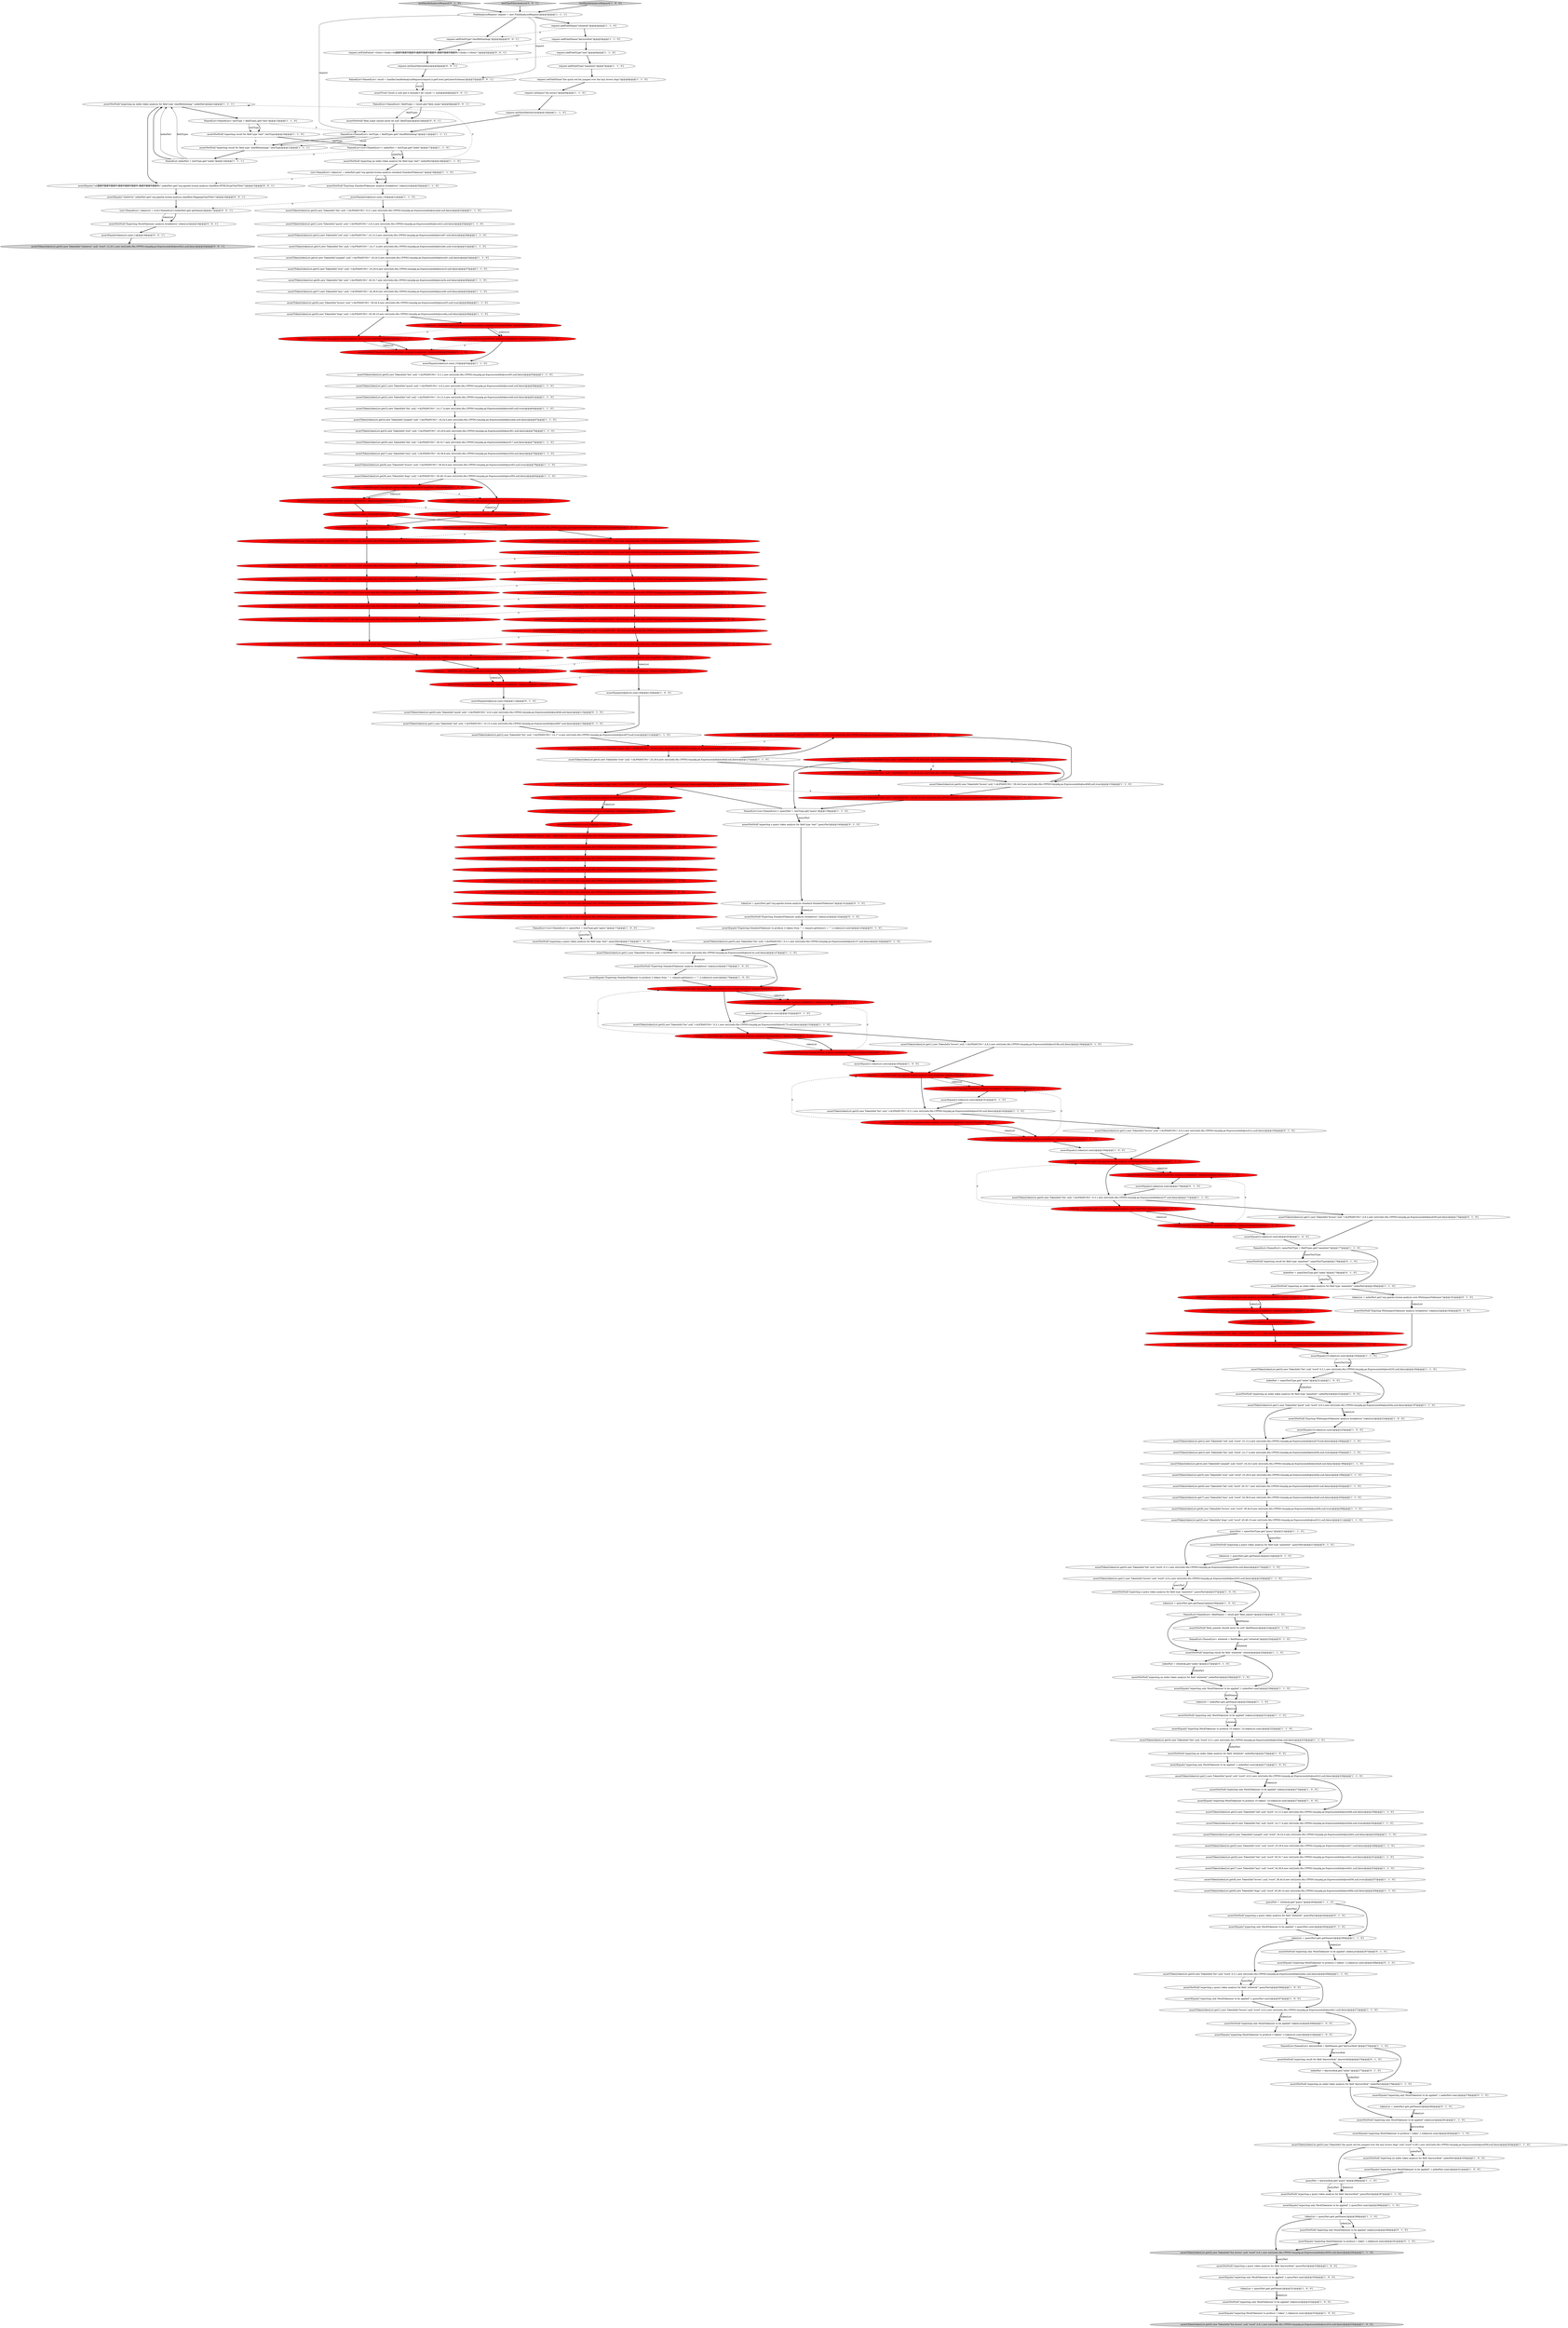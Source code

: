 digraph {
210 [style = filled, label = "tokenList = queryPart.get(\"org.apache.lucene.analysis.standard.StandardTokenizer\")@@@141@@@['0', '1', '0']", fillcolor = white, shape = ellipse image = "AAA0AAABBB2BBB"];
208 [style = filled, label = "assertToken(tokenList.get(5),new TokenInfo(\"lazy\",null,\"<ALPHANUM>\",34,38,8,new int((((edu.fdu.CPPDG.tinypdg.pe.ExpressionInfo@eccff6,null,false))@@@103@@@['0', '1', '0']", fillcolor = red, shape = ellipse image = "AAA1AAABBB2BBB"];
149 [style = filled, label = "tokenList = queryPart.get(\"org.apache.lucene.analysis.core.StopFilter\")@@@159@@@['1', '1', '0']", fillcolor = red, shape = ellipse image = "AAA1AAABBB1BBB"];
95 [style = filled, label = "assertToken(tokenList.get(8),new TokenInfo(\"brown\",null,\"<ALPHANUM>\",39,44,9,new int((((edu.fdu.CPPDG.tinypdg.pe.ExpressionInfo@eccf43,null,true))@@@79@@@['1', '1', '0']", fillcolor = white, shape = ellipse image = "AAA0AAABBB1BBB"];
187 [style = filled, label = "assertNotNull(\"Expecting StandardTokenizer analysis breakdown\",tokenList)@@@142@@@['0', '1', '0']", fillcolor = white, shape = ellipse image = "AAA0AAABBB2BBB"];
158 [style = filled, label = "assertToken(tokenList.get(0),new TokenInfo(\"fox\",null,\"word\",0,3,1,new int((((edu.fdu.CPPDG.tinypdg.pe.ExpressionInfo@ecd4ac,null,false))@@@269@@@['1', '1', '0']", fillcolor = white, shape = ellipse image = "AAA0AAABBB1BBB"];
48 [style = filled, label = "assertToken(tokenList.get(0),new TokenInfo(\"fox brown\",null,\"word\",0,9,1,new int((((edu.fdu.CPPDG.tinypdg.pe.ExpressionInfo@eccd1b,null,false))@@@334@@@['1', '0', '0']", fillcolor = lightgray, shape = ellipse image = "AAA0AAABBB1BBB"];
101 [style = filled, label = "assertEquals(tokenList.size(),10)@@@21@@@['1', '1', '0']", fillcolor = white, shape = ellipse image = "AAA0AAABBB1BBB"];
43 [style = filled, label = "assertEquals(\"expecting MockTokenizer to produce 10 tokens\",10,tokenList.size())@@@274@@@['1', '0', '0']", fillcolor = white, shape = ellipse image = "AAA0AAABBB1BBB"];
154 [style = filled, label = "FieldAnalysisRequest request = new FieldAnalysisRequest()@@@3@@@['1', '1', '1']", fillcolor = white, shape = ellipse image = "AAA0AAABBB1BBB"];
196 [style = filled, label = "assertEquals(\"Expecting StandardTokenizer to produce 2 tokens from '\" + request.getQuery() + \"'\",2,tokenList.size())@@@143@@@['0', '1', '0']", fillcolor = white, shape = ellipse image = "AAA0AAABBB2BBB"];
179 [style = filled, label = "indexPart = whitetok.get(\"index\")@@@227@@@['0', '1', '0']", fillcolor = white, shape = ellipse image = "AAA0AAABBB2BBB"];
212 [style = filled, label = "assertNotNull(\"expecting only MockTokenizer to be applied\",tokenList)@@@267@@@['0', '1', '0']", fillcolor = white, shape = ellipse image = "AAA0AAABBB2BBB"];
181 [style = filled, label = "assertEquals(2,tokenList.size())@@@152@@@['0', '1', '0']", fillcolor = white, shape = ellipse image = "AAA0AAABBB2BBB"];
26 [style = filled, label = "assertEquals(2,tokenList.size())@@@194@@@['1', '0', '0']", fillcolor = white, shape = ellipse image = "AAA0AAABBB1BBB"];
1 [style = filled, label = "assertEquals(\"Expecting StandardTokenizer to produce 2 tokens from '\" + request.getQuery() + \"'\",2,tokenList.size())@@@176@@@['1', '0', '0']", fillcolor = white, shape = ellipse image = "AAA0AAABBB1BBB"];
112 [style = filled, label = "assertNotNull(\"expecting only MockTokenizer to be applied\",tokenList)@@@309@@@['1', '0', '0']", fillcolor = white, shape = ellipse image = "AAA0AAABBB1BBB"];
64 [style = filled, label = "tokenList = queryPart.get(.getName())@@@258@@@['1', '0', '0']", fillcolor = white, shape = ellipse image = "AAA0AAABBB1BBB"];
109 [style = filled, label = "tokenList = queryPart.get(\"org.apache.lucene.analysis.core.StopFilter\")@@@201@@@['1', '0', '0']", fillcolor = red, shape = ellipse image = "AAA1AAABBB1BBB"];
10 [style = filled, label = "assertToken(tokenList.get(0),new TokenInfo(\"fox\",null,\"word\",0,3,1,new int((((edu.fdu.CPPDG.tinypdg.pe.ExpressionInfo@ecd33e,null,false))@@@217@@@['1', '1', '0']", fillcolor = white, shape = ellipse image = "AAA0AAABBB1BBB"];
229 [style = filled, label = "request.setFieldValue(\"<html><body>wh鐃緒申鐃緒申鐃緒申t鐃緒申鐃緒申鐃緒申v鐃緒申鐃緒申鐃緒申r</body></html>\")@@@5@@@['0', '0', '1']", fillcolor = white, shape = ellipse image = "AAA0AAABBB3BBB"];
217 [style = filled, label = "assertToken(tokenList.get(0),new TokenInfo(\"quick\",null,\"<ALPHANUM>\",4,9,2,new int((((edu.fdu.CPPDG.tinypdg.pe.ExpressionInfo@ecd04f,null,false))@@@115@@@['0', '1', '0']", fillcolor = white, shape = ellipse image = "AAA0AAABBB2BBB"];
151 [style = filled, label = "assertToken(tokenList.get(1),new TokenInfo(\"quick\",null,\"<ALPHANUM>\",4,9,2,new int((((edu.fdu.CPPDG.tinypdg.pe.ExpressionInfo@ecc615,null,false))@@@91@@@['1', '0', '0']", fillcolor = red, shape = ellipse image = "AAA1AAABBB1BBB"];
32 [style = filled, label = "assertEquals(\"expecting only MockTokenizer to be applied\",1,indexPart.size())@@@271@@@['1', '0', '0']", fillcolor = white, shape = ellipse image = "AAA0AAABBB1BBB"];
19 [style = filled, label = "assertToken(tokenList.get(6),new TokenInfo(\"the\",null,\"word\",30,33,7,new int((((edu.fdu.CPPDG.tinypdg.pe.ExpressionInfo@ecd2d3,null,false))@@@202@@@['1', '1', '0']", fillcolor = white, shape = ellipse image = "AAA0AAABBB1BBB"];
24 [style = filled, label = "assertToken(tokenList.get(4),new TokenInfo(\"over\",null,\"<ALPHANUM>\",25,29,6,new int((((edu.fdu.CPPDG.tinypdg.pe.ExpressionInfo@ecd0af,null,false))@@@127@@@['1', '1', '0']", fillcolor = white, shape = ellipse image = "AAA0AAABBB1BBB"];
40 [style = filled, label = "assertToken(tokenList.get(7),new TokenInfo(\"lazy\",null,\"<ALPHANUM>\",34,38,8,new int((((edu.fdu.CPPDG.tinypdg.pe.ExpressionInfo@eccf2d,null,false))@@@76@@@['1', '1', '0']", fillcolor = white, shape = ellipse image = "AAA0AAABBB1BBB"];
96 [style = filled, label = "assertNotNull(\"expecting only MockTokenizer to be applied\",tokenList)@@@332@@@['1', '0', '0']", fillcolor = white, shape = ellipse image = "AAA0AAABBB1BBB"];
190 [style = filled, label = "assertNotNull(\"expecting a query token analysis for field 'whitetok'\",queryPart)@@@264@@@['0', '1', '0']", fillcolor = white, shape = ellipse image = "AAA0AAABBB2BBB"];
192 [style = filled, label = "assertNotNull(\"Expcting WhitespaceTokenizer analysis breakdown\",tokenList)@@@182@@@['0', '1', '0']", fillcolor = white, shape = ellipse image = "AAA0AAABBB2BBB"];
213 [style = filled, label = "assertNotNull(\"expecting result for field 'keywordtok'\",keywordtok)@@@276@@@['0', '1', '0']", fillcolor = white, shape = ellipse image = "AAA0AAABBB2BBB"];
167 [style = filled, label = "assertToken(tokenList.get(4),new TokenInfo(\"jumped\",null,\"<ALPHANUM>\",18,24,5,new int((((edu.fdu.CPPDG.tinypdg.pe.ExpressionInfo@ecce01,null,false))@@@34@@@['1', '1', '0']", fillcolor = white, shape = ellipse image = "AAA0AAABBB1BBB"];
129 [style = filled, label = "tokenList = indexPart.get(\"org.apache.lucene.analysis.en.PorterStemFilter\")@@@145@@@['1', '0', '0']", fillcolor = red, shape = ellipse image = "AAA1AAABBB1BBB"];
14 [style = filled, label = "assertToken(tokenList.get(1),new TokenInfo(\"brown\",null,\"word\",4,9,2,new int((((edu.fdu.CPPDG.tinypdg.pe.ExpressionInfo@ecd353,null,false))@@@220@@@['1', '1', '0']", fillcolor = white, shape = ellipse image = "AAA0AAABBB1BBB"];
172 [style = filled, label = "assertToken(tokenList.get(1),new TokenInfo(\"brown\",null,\"<ALPHANUM>\",4,9,2,new int((((edu.fdu.CPPDG.tinypdg.pe.ExpressionInfo@ecd18b,null,false))@@@156@@@['0', '1', '0']", fillcolor = white, shape = ellipse image = "AAA0AAABBB2BBB"];
35 [style = filled, label = "queryPart = keywordtok.get(\"query\")@@@286@@@['1', '1', '0']", fillcolor = white, shape = ellipse image = "AAA0AAABBB1BBB"];
59 [style = filled, label = "assertEquals(tokenList.size(),8)@@@120@@@['1', '0', '0']", fillcolor = white, shape = ellipse image = "AAA0AAABBB1BBB"];
83 [style = filled, label = "tokenList = indexPart.get(.getName())@@@230@@@['1', '1', '0']", fillcolor = white, shape = ellipse image = "AAA0AAABBB1BBB"];
27 [style = filled, label = "assertToken(tokenList.get(4),new TokenInfo(\"jumped\",null,\"word\",18,24,5,new int((((edu.fdu.CPPDG.tinypdg.pe.ExpressionInfo@ecd402,null,false))@@@245@@@['1', '1', '0']", fillcolor = white, shape = ellipse image = "AAA0AAABBB1BBB"];
117 [style = filled, label = "assertNotNull(\"expecting result for field 'whitetok'\",whitetok)@@@226@@@['1', '1', '0']", fillcolor = white, shape = ellipse image = "AAA0AAABBB1BBB"];
80 [style = filled, label = "assertToken(tokenList.get(8),new TokenInfo(\"brown\",null,\"<ALPHANUM>\",39,44,9,new int((((edu.fdu.CPPDG.tinypdg.pe.ExpressionInfo@ecce55,null,true))@@@46@@@['1', '1', '0']", fillcolor = white, shape = ellipse image = "AAA0AAABBB1BBB"];
231 [style = filled, label = "assertTrue(\"result is null and it shouldn't be\",result != null)@@@8@@@['0', '0', '1']", fillcolor = white, shape = ellipse image = "AAA0AAABBB3BBB"];
73 [style = filled, label = "assertToken(tokenList.get(7),new TokenInfo(\"lazy\",null,\"word\",34,38,8,new int((((edu.fdu.CPPDG.tinypdg.pe.ExpressionInfo@ecd441,null,false))@@@254@@@['1', '1', '0']", fillcolor = white, shape = ellipse image = "AAA0AAABBB1BBB"];
188 [style = filled, label = "assertNotNull(\"Expcting LowerCaseFilter analysis breakdown\",tokenList)@@@53@@@['0', '1', '0']", fillcolor = red, shape = ellipse image = "AAA1AAABBB2BBB"];
118 [style = filled, label = "assertEquals(\"expecting only MockTokenizer to be applied\",1,indexPart.size())@@@321@@@['1', '0', '0']", fillcolor = white, shape = ellipse image = "AAA0AAABBB1BBB"];
113 [style = filled, label = "assertToken(tokenList.get(6),new TokenInfo(\"the\",null,\"<ALPHANUM>\",30,33,7,new int((((edu.fdu.CPPDG.tinypdg.pe.ExpressionInfo@ecc688,null,false))@@@106@@@['1', '0', '0']", fillcolor = red, shape = ellipse image = "AAA1AAABBB1BBB"];
143 [style = filled, label = "assertNotNull(\"expecting an index token analysis for field 'whitetok'\",indexPart)@@@270@@@['1', '0', '0']", fillcolor = white, shape = ellipse image = "AAA0AAABBB1BBB"];
165 [style = filled, label = "assertNotNull(\"Expcting PorterStemFilter analysis breakdown\",tokenList)@@@211@@@['1', '0', '0']", fillcolor = red, shape = ellipse image = "AAA1AAABBB1BBB"];
111 [style = filled, label = "assertNotNull(\"Expcting StopFilter analysis breakdown\",tokenList)@@@202@@@['1', '0', '0']", fillcolor = red, shape = ellipse image = "AAA1AAABBB1BBB"];
122 [style = filled, label = "assertToken(tokenList.get(2),new TokenInfo(\"red\",null,\"<ALPHANUM>\",10,13,3,new int((((edu.fdu.CPPDG.tinypdg.pe.ExpressionInfo@eccebf,null,false))@@@61@@@['1', '1', '0']", fillcolor = white, shape = ellipse image = "AAA0AAABBB1BBB"];
144 [style = filled, label = "tokenList = queryPart.get(.getName())@@@331@@@['1', '0', '0']", fillcolor = white, shape = ellipse image = "AAA0AAABBB1BBB"];
135 [style = filled, label = "assertEquals(\"expecting MockTokenizer to produce 1 token\",1,tokenList.size())@@@282@@@['1', '1', '0']", fillcolor = white, shape = ellipse image = "AAA0AAABBB1BBB"];
142 [style = filled, label = "assertNotNull(\"expecting an index token analysis for field type 'charfilthtmlmap'\",indexPart)@@@14@@@['1', '1', '1']", fillcolor = white, shape = ellipse image = "AAA0AAABBB1BBB"];
115 [style = filled, label = "request.addFieldName(\"keywordtok\")@@@5@@@['1', '1', '0']", fillcolor = white, shape = ellipse image = "AAA0AAABBB1BBB"];
44 [style = filled, label = "assertToken(tokenList.get(4),new TokenInfo(\"jumped\",null,\"<ALPHANUM>\",18,24,5,new int((((edu.fdu.CPPDG.tinypdg.pe.ExpressionInfo@ecc65a,null,false))@@@100@@@['1', '0', '0']", fillcolor = red, shape = ellipse image = "AAA1AAABBB1BBB"];
173 [style = filled, label = "assertToken(tokenList.get(3),new TokenInfo(\"jumped\",null,\"<ALPHANUM>\",18,24,5,new int((((edu.fdu.CPPDG.tinypdg.pe.ExpressionInfo@eccfc8,null,false))@@@97@@@['0', '1', '0']", fillcolor = red, shape = ellipse image = "AAA1AAABBB2BBB"];
66 [style = filled, label = "assertToken(tokenList.get(2),new TokenInfo(\"red\",null,\"<ALPHANUM>\",10,13,3,new int((((edu.fdu.CPPDG.tinypdg.pe.ExpressionInfo@eccdd7,null,false))@@@28@@@['1', '1', '0']", fillcolor = white, shape = ellipse image = "AAA0AAABBB1BBB"];
237 [style = filled, label = "NamedList<NamedList> fieldTypes = result.get(\"field_types\")@@@9@@@['0', '0', '1']", fillcolor = white, shape = ellipse image = "AAA0AAABBB3BBB"];
30 [style = filled, label = "request.setFieldValue(\"the quick red fox jumped over the lazy brown dogs\")@@@8@@@['1', '1', '0']", fillcolor = white, shape = ellipse image = "AAA0AAABBB1BBB"];
0 [style = filled, label = "assertToken(tokenList.get(3),new TokenInfo(\"jump\",null,\"<ALPHANUM>\",18,24,5,new int((((edu.fdu.CPPDG.tinypdg.pe.ExpressionInfo@ecc817,null,false))@@@157@@@['1', '0', '0']", fillcolor = red, shape = ellipse image = "AAA1AAABBB1BBB"];
186 [style = filled, label = "assertToken(tokenList.get(1),new TokenInfo(\"brown\",null,\"<ALPHANUM>\",4,9,2,new int((((edu.fdu.CPPDG.tinypdg.pe.ExpressionInfo@ecd20f,null,false))@@@174@@@['0', '1', '0']", fillcolor = white, shape = ellipse image = "AAA0AAABBB2BBB"];
202 [style = filled, label = "assertNotNull(\"Expcting PorterStemFilter analysis breakdown\",tokenList)@@@169@@@['0', '1', '0']", fillcolor = red, shape = ellipse image = "AAA1AAABBB2BBB"];
45 [style = filled, label = "assertToken(tokenList.get(4),new TokenInfo(\"over\",null,\"<ALPHANUM>\",25,29,6,new int((((edu.fdu.CPPDG.tinypdg.pe.ExpressionInfo@ecc830,null,false))@@@160@@@['1', '0', '0']", fillcolor = red, shape = ellipse image = "AAA1AAABBB1BBB"];
218 [style = filled, label = "tokenList = indexPart.get(.getName())@@@280@@@['0', '1', '0']", fillcolor = white, shape = ellipse image = "AAA0AAABBB2BBB"];
150 [style = filled, label = "assertToken(tokenList.get(2),new TokenInfo(\"fox\",null,\"<ALPHANUM>\",14,17,4,new int((((edu.fdu.CPPDG.tinypdg.pe.ExpressionInfo@ecc7fe,null,true))@@@154@@@['1', '0', '0']", fillcolor = red, shape = ellipse image = "AAA1AAABBB1BBB"];
3 [style = filled, label = "assertToken(tokenList.get(0),new TokenInfo(\"fox\",null,\"<ALPHANUM>\",0,3,1,new int((((edu.fdu.CPPDG.tinypdg.pe.ExpressionInfo@ecc9c0,null,false))@@@213@@@['1', '0', '0']", fillcolor = red, shape = ellipse image = "AAA1AAABBB1BBB"];
78 [style = filled, label = "assertToken(tokenList.get(2),new TokenInfo(\"fox\",null,\"<ALPHANUM>\",14,17,4,new int((((edu.fdu.CPPDG.tinypdg.pe.ExpressionInfo@ecd07f,null,true))@@@121@@@['1', '1', '0']", fillcolor = white, shape = ellipse image = "AAA0AAABBB1BBB"];
81 [style = filled, label = "assertEquals(\"expecting MockTokenizer to produce 10 tokens\",10,tokenList.size())@@@232@@@['1', '1', '0']", fillcolor = white, shape = ellipse image = "AAA0AAABBB1BBB"];
175 [style = filled, label = "tokenList = indexPart.get(\"org.apache.lucene.analysis.core.LowerCaseFilter\")@@@52@@@['0', '1', '0']", fillcolor = red, shape = ellipse image = "AAA1AAABBB2BBB"];
105 [style = filled, label = "assertToken(tokenList.get(6),new TokenInfo(\"the\",null,\"<ALPHANUM>\",30,33,7,new int((((edu.fdu.CPPDG.tinypdg.pe.ExpressionInfo@eccf17,null,false))@@@73@@@['1', '1', '0']", fillcolor = white, shape = ellipse image = "AAA0AAABBB1BBB"];
162 [style = filled, label = "request.setShowMatch(true)@@@10@@@['1', '1', '0']", fillcolor = white, shape = ellipse image = "AAA0AAABBB1BBB"];
62 [style = filled, label = "assertNotNull(\"Expcting LowerCaseFilter analysis breakdown\",tokenList)@@@193@@@['1', '0', '0']", fillcolor = red, shape = ellipse image = "AAA1AAABBB1BBB"];
163 [style = filled, label = "assertToken(tokenList.get(0),new TokenInfo(\"the\",null,\"<ALPHANUM>\",0,3,1,new int((((edu.fdu.CPPDG.tinypdg.pe.ExpressionInfo@eccdad,null,false))@@@22@@@['1', '1', '0']", fillcolor = white, shape = ellipse image = "AAA0AAABBB1BBB"];
58 [style = filled, label = "assertToken(tokenList.get(5),new TokenInfo(\"over\",null,\"word\",25,29,6,new int((((edu.fdu.CPPDG.tinypdg.pe.ExpressionInfo@ecd417,null,false))@@@248@@@['1', '1', '0']", fillcolor = white, shape = ellipse image = "AAA0AAABBB1BBB"];
123 [style = filled, label = "tokenList = queryPart.get(\"org.apache.lucene.analysis.en.PorterStemFilter\")@@@210@@@['1', '0', '0']", fillcolor = red, shape = ellipse image = "AAA1AAABBB1BBB"];
20 [style = filled, label = "assertToken(tokenList.get(8),new TokenInfo(\"brown\",null,\"word\",39,44,9,new int((((edu.fdu.CPPDG.tinypdg.pe.ExpressionInfo@ecd2fd,null,true))@@@208@@@['1', '1', '0']", fillcolor = white, shape = ellipse image = "AAA0AAABBB1BBB"];
136 [style = filled, label = "assertToken(tokenList.get(9),new TokenInfo(\"dogs\",null,\"<ALPHANUM>\",45,49,10,new int((((edu.fdu.CPPDG.tinypdg.pe.ExpressionInfo@eccf59,null,false))@@@82@@@['1', '1', '0']", fillcolor = white, shape = ellipse image = "AAA0AAABBB1BBB"];
120 [style = filled, label = "tokenList = indexPart.get(\"org.apache.lucene.analysis.core.LowerCaseFilter\")@@@85@@@['1', '0', '0']", fillcolor = red, shape = ellipse image = "AAA1AAABBB1BBB"];
50 [style = filled, label = "assertToken(tokenList.get(3),new TokenInfo(\"jumped\",null,\"<ALPHANUM>\",18,24,5,new int((((edu.fdu.CPPDG.tinypdg.pe.ExpressionInfo@ecc740,null,false))@@@130@@@['1', '0', '0']", fillcolor = red, shape = ellipse image = "AAA1AAABBB1BBB"];
127 [style = filled, label = "assertEquals(2,tokenList.size())@@@203@@@['1', '0', '0']", fillcolor = white, shape = ellipse image = "AAA0AAABBB1BBB"];
205 [style = filled, label = "assertToken(tokenList.get(7),new TokenInfo(\"dog\",null,\"<ALPHANUM>\",45,49,10,new int((((edu.fdu.CPPDG.tinypdg.pe.ExpressionInfo@ecd0f7,null,false))@@@136@@@['0', '1', '0']", fillcolor = red, shape = ellipse image = "AAA1AAABBB2BBB"];
60 [style = filled, label = "NamedList<List<NamedList>> queryPart = textType.get(\"query\")@@@139@@@['1', '1', '0']", fillcolor = white, shape = ellipse image = "AAA0AAABBB1BBB"];
67 [style = filled, label = "assertToken(tokenList.get(3),new TokenInfo(\"jump\",null,\"<ALPHANUM>\",18,24,5,new int((((edu.fdu.CPPDG.tinypdg.pe.ExpressionInfo@ecd097,null,false))@@@124@@@['1', '1', '0']", fillcolor = red, shape = ellipse image = "AAA1AAABBB1BBB"];
18 [style = filled, label = "assertNotNull(\"Expcting StopFilter analysis breakdown\",tokenList)@@@119@@@['1', '0', '0']", fillcolor = red, shape = ellipse image = "AAA1AAABBB1BBB"];
235 [style = filled, label = "NamedList<NamedList> result = handler.handleAnalysisRequest(request,h.getCore().getLatestSchema())@@@7@@@['0', '0', '1']", fillcolor = white, shape = ellipse image = "AAA0AAABBB3BBB"];
155 [style = filled, label = "List<NamedList> tokenList = indexPart.get(\"org.apache.lucene.analysis.standard.StandardTokenizer\")@@@19@@@['1', '1', '0']", fillcolor = white, shape = ellipse image = "AAA0AAABBB1BBB"];
5 [style = filled, label = "assertNotNull(\"Expecting StandardTokenizer analysis breakdown\",tokenList)@@@175@@@['1', '0', '0']", fillcolor = white, shape = ellipse image = "AAA0AAABBB1BBB"];
133 [style = filled, label = "assertToken(tokenList.get(5),new TokenInfo(\"over\",null,\"<ALPHANUM>\",25,29,6,new int((((edu.fdu.CPPDG.tinypdg.pe.ExpressionInfo@eccf01,null,false))@@@70@@@['1', '1', '0']", fillcolor = white, shape = ellipse image = "AAA0AAABBB1BBB"];
152 [style = filled, label = "assertToken(tokenList.get(0),new TokenInfo(\"the quick red fox jumped over the lazy brown dogs\",null,\"word\",0,49,1,new int((((edu.fdu.CPPDG.tinypdg.pe.ExpressionInfo@ecd50f,null,false))@@@283@@@['1', '1', '0']", fillcolor = white, shape = ellipse image = "AAA0AAABBB1BBB"];
56 [style = filled, label = "assertToken(tokenList.get(2),new TokenInfo(\"red\",null,\"<ALPHANUM>\",10,13,3,new int((((edu.fdu.CPPDG.tinypdg.pe.ExpressionInfo@ecc62c,null,false))@@@94@@@['1', '0', '0']", fillcolor = red, shape = ellipse image = "AAA1AAABBB1BBB"];
170 [style = filled, label = "queryPart = nameTextType.get(\"query\")@@@214@@@['1', '1', '0']", fillcolor = white, shape = ellipse image = "AAA0AAABBB1BBB"];
57 [style = filled, label = "assertToken(tokenList.get(1),new TokenInfo(\"brown\",null,\"<ALPHANUM>\",4,9,2,new int((((edu.fdu.CPPDG.tinypdg.pe.ExpressionInfo@ecc9d9,null,false))@@@216@@@['1', '0', '0']", fillcolor = red, shape = ellipse image = "AAA1AAABBB1BBB"];
176 [style = filled, label = "indexPart = nameTextType.get(\"index\")@@@179@@@['0', '1', '0']", fillcolor = white, shape = ellipse image = "AAA0AAABBB2BBB"];
178 [style = filled, label = "assertNotNull(\"Expcting StopFilter analysis breakdown\",tokenList)@@@160@@@['0', '1', '0']", fillcolor = red, shape = ellipse image = "AAA1AAABBB2BBB"];
33 [style = filled, label = "assertToken(tokenList.get(9),new TokenInfo(\"dogs\",null,\"<ALPHANUM>\",45,49,10,new int((((edu.fdu.CPPDG.tinypdg.pe.ExpressionInfo@ecce6a,null,false))@@@49@@@['1', '1', '0']", fillcolor = white, shape = ellipse image = "AAA0AAABBB1BBB"];
11 [style = filled, label = "assertToken(tokenList.get(0),new TokenInfo(\"fox\",null,\"<ALPHANUM>\",0,3,1,new int((((edu.fdu.CPPDG.tinypdg.pe.ExpressionInfo@ecd1b5,null,false))@@@162@@@['1', '1', '0']", fillcolor = white, shape = ellipse image = "AAA0AAABBB1BBB"];
128 [style = filled, label = "queryPart = whitetok.get(\"query\")@@@263@@@['1', '1', '0']", fillcolor = white, shape = ellipse image = "AAA0AAABBB1BBB"];
126 [style = filled, label = "assertEquals(tokenList.size(),8)@@@147@@@['1', '0', '0']", fillcolor = red, shape = ellipse image = "AAA1AAABBB1BBB"];
157 [style = filled, label = "assertToken(tokenList.get(3),new TokenInfo(\"fox\",null,\"word\",14,17,4,new int((((edu.fdu.CPPDG.tinypdg.pe.ExpressionInfo@ecd3ed,null,true))@@@242@@@['1', '1', '0']", fillcolor = white, shape = ellipse image = "AAA0AAABBB1BBB"];
182 [style = filled, label = "assertToken(tokenList.get(5),new TokenInfo(\"lazi\",null,\"<ALPHANUM>\",34,38,8,new int((((edu.fdu.CPPDG.tinypdg.pe.ExpressionInfo@ecd0c7,null,false))@@@130@@@['0', '1', '0']", fillcolor = red, shape = ellipse image = "AAA1AAABBB2BBB"];
102 [style = filled, label = "assertNotNull(\"Expcting StandardFilter analysis breakdown\",tokenList)@@@53@@@['1', '0', '0']", fillcolor = red, shape = ellipse image = "AAA1AAABBB1BBB"];
197 [style = filled, label = "assertEquals(\"expecting MockTokenizer to produce 2 tokens\",2,tokenList.size())@@@268@@@['0', '1', '0']", fillcolor = white, shape = ellipse image = "AAA0AAABBB2BBB"];
201 [style = filled, label = "assertNotNull(\"expecting result for field type 'nametext'\",nameTextType)@@@178@@@['0', '1', '0']", fillcolor = white, shape = ellipse image = "AAA0AAABBB2BBB"];
130 [style = filled, label = "tokenList = indexPart.get(\"org.apache.lucene.analysis.core.StopFilter\")@@@118@@@['1', '0', '0']", fillcolor = red, shape = ellipse image = "AAA1AAABBB1BBB"];
110 [style = filled, label = "assertToken(tokenList.get(6),new TokenInfo(\"the\",null,\"<ALPHANUM>\",30,33,7,new int((((edu.fdu.CPPDG.tinypdg.pe.ExpressionInfo@ecce2b,null,false))@@@40@@@['1', '1', '0']", fillcolor = white, shape = ellipse image = "AAA0AAABBB1BBB"];
139 [style = filled, label = "assertToken(tokenList.get(0),new TokenInfo(\"quick\",null,\"<ALPHANUM>\",4,9,2,new int((((edu.fdu.CPPDG.tinypdg.pe.ExpressionInfo@ecc7cc,null,false))@@@148@@@['1', '0', '0']", fillcolor = red, shape = ellipse image = "AAA1AAABBB1BBB"];
239 [style = filled, label = "assertNotNull(\"Expecting MockTokenizer analysis breakdown\",tokenList)@@@18@@@['0', '0', '1']", fillcolor = white, shape = ellipse image = "AAA0AAABBB3BBB"];
29 [style = filled, label = "assertToken(tokenList.get(4),new TokenInfo(\"jumped\",null,\"<ALPHANUM>\",18,24,5,new int((((edu.fdu.CPPDG.tinypdg.pe.ExpressionInfo@ecceeb,null,false))@@@67@@@['1', '1', '0']", fillcolor = white, shape = ellipse image = "AAA0AAABBB1BBB"];
85 [style = filled, label = "assertToken(tokenList.get(8),new TokenInfo(\"brown\",null,\"<ALPHANUM>\",39,44,9,new int((((edu.fdu.CPPDG.tinypdg.pe.ExpressionInfo@ecc6b6,null,true))@@@112@@@['1', '0', '0']", fillcolor = red, shape = ellipse image = "AAA1AAABBB1BBB"];
106 [style = filled, label = "assertToken(tokenList.get(1),new TokenInfo(\"quick\",null,\"<ALPHANUM>\",4,9,2,new int((((edu.fdu.CPPDG.tinypdg.pe.ExpressionInfo@eccdc2,null,false))@@@25@@@['1', '1', '0']", fillcolor = white, shape = ellipse image = "AAA0AAABBB1BBB"];
177 [style = filled, label = "assertEquals(\"expecting MockTokenizer to produce 1 token\",1,tokenList.size())@@@291@@@['0', '1', '0']", fillcolor = white, shape = ellipse image = "AAA0AAABBB2BBB"];
2 [style = filled, label = "assertNotNull(\"expecting only MockTokenizer to be applied\",tokenList)@@@273@@@['1', '0', '0']", fillcolor = white, shape = ellipse image = "AAA0AAABBB1BBB"];
82 [style = filled, label = "assertToken(tokenList.get(0),new TokenInfo(\"fox brown\",null,\"word\",0,9,1,new int((((edu.fdu.CPPDG.tinypdg.pe.ExpressionInfo@ecd550,null,false))@@@292@@@['1', '1', '0']", fillcolor = lightgray, shape = ellipse image = "AAA0AAABBB1BBB"];
94 [style = filled, label = "assertEquals(\"expecting only MockTokenizer to be applied\",1,queryPart.size())@@@307@@@['1', '0', '0']", fillcolor = white, shape = ellipse image = "AAA0AAABBB1BBB"];
132 [style = filled, label = "assertToken(tokenList.get(5),new TokenInfo(\"lazy\",null,\"<ALPHANUM>\",34,38,8,new int((((edu.fdu.CPPDG.tinypdg.pe.ExpressionInfo@ecc770,null,false))@@@136@@@['1', '0', '0']", fillcolor = red, shape = ellipse image = "AAA1AAABBB1BBB"];
185 [style = filled, label = "assertNotNull(\"expecting only MockTokenizer to be applied\",tokenList)@@@290@@@['0', '1', '0']", fillcolor = white, shape = ellipse image = "AAA0AAABBB2BBB"];
79 [style = filled, label = "NamedList<NamedList> textType = fieldTypes.get(\"text\")@@@15@@@['1', '1', '0']", fillcolor = white, shape = ellipse image = "AAA0AAABBB1BBB"];
174 [style = filled, label = "assertNotNull(\"Expcting LowerCaseFilter analysis breakdown\",tokenList)@@@151@@@['0', '1', '0']", fillcolor = red, shape = ellipse image = "AAA1AAABBB2BBB"];
233 [style = filled, label = "assertToken(tokenList.get(0),new TokenInfo(\"whatever\",null,\"word\",12,20,1,new int((((edu.fdu.CPPDG.tinypdg.pe.ExpressionInfo@ecd5e2,null,false))@@@20@@@['0', '0', '1']", fillcolor = lightgray, shape = ellipse image = "AAA0AAABBB3BBB"];
88 [style = filled, label = "assertToken(tokenList.get(5),new TokenInfo(\"lazi\",null,\"<ALPHANUM>\",34,38,8,new int((((edu.fdu.CPPDG.tinypdg.pe.ExpressionInfo@ecc849,null,false))@@@163@@@['1', '0', '0']", fillcolor = red, shape = ellipse image = "AAA1AAABBB1BBB"];
42 [style = filled, label = "assertToken(tokenList.get(5),new TokenInfo(\"over\",null,\"<ALPHANUM>\",25,29,6,new int((((edu.fdu.CPPDG.tinypdg.pe.ExpressionInfo@ecc671,null,false))@@@103@@@['1', '0', '0']", fillcolor = red, shape = ellipse image = "AAA1AAABBB1BBB"];
97 [style = filled, label = "assertToken(tokenList.get(3),new TokenInfo(\"fox\",null,\"<ALPHANUM>\",14,17,4,new int((((edu.fdu.CPPDG.tinypdg.pe.ExpressionInfo@eccdec,null,true))@@@31@@@['1', '1', '0']", fillcolor = white, shape = ellipse image = "AAA0AAABBB1BBB"];
34 [style = filled, label = "assertToken(tokenList.get(0),new TokenInfo(\"the\",null,\"<ALPHANUM>\",0,3,1,new int((((edu.fdu.CPPDG.tinypdg.pe.ExpressionInfo@ecce93,null,false))@@@55@@@['1', '1', '0']", fillcolor = white, shape = ellipse image = "AAA0AAABBB1BBB"];
76 [style = filled, label = "assertEquals(10,tokenList.size())@@@183@@@['1', '1', '0']", fillcolor = white, shape = ellipse image = "AAA0AAABBB1BBB"];
222 [style = filled, label = "assertEquals(tokenList.size(),8)@@@114@@@['0', '1', '0']", fillcolor = white, shape = ellipse image = "AAA0AAABBB2BBB"];
198 [style = filled, label = "assertToken(tokenList.get(1),new TokenInfo(\"brown\",null,\"<ALPHANUM>\",4,9,2,new int((((edu.fdu.CPPDG.tinypdg.pe.ExpressionInfo@ecd1cc,null,false))@@@165@@@['0', '1', '0']", fillcolor = white, shape = ellipse image = "AAA0AAABBB2BBB"];
159 [style = filled, label = "assertToken(tokenList.get(2),new TokenInfo(\"red\",null,\"word\",10,13,3,new int((((edu.fdu.CPPDG.tinypdg.pe.ExpressionInfo@ecd3d8,null,false))@@@239@@@['1', '1', '0']", fillcolor = white, shape = ellipse image = "AAA0AAABBB1BBB"];
180 [style = filled, label = "assertEquals(\"expecting only MockTokenizer to be applied\",1,queryPart.size())@@@265@@@['0', '1', '0']", fillcolor = white, shape = ellipse image = "AAA0AAABBB2BBB"];
216 [style = filled, label = "assertNotNull(\"Expcting StopFilter analysis breakdown\",tokenList)@@@86@@@['0', '1', '0']", fillcolor = red, shape = ellipse image = "AAA1AAABBB2BBB"];
219 [style = filled, label = "assertNotNull(\"expecting a query token analysis for field type 'text'\",queryPart)@@@140@@@['0', '1', '0']", fillcolor = white, shape = ellipse image = "AAA0AAABBB2BBB"];
103 [style = filled, label = "assertNotNull(\"expecting an index token analysis for field type 'nametext'\",indexPart)@@@222@@@['1', '0', '0']", fillcolor = white, shape = ellipse image = "AAA0AAABBB1BBB"];
70 [style = filled, label = "assertToken(tokenList.get(0),new TokenInfo(\"the\",null,\"<ALPHANUM>\",0,3,1,new int((((edu.fdu.CPPDG.tinypdg.pe.ExpressionInfo@ecc5fe,null,false))@@@88@@@['1', '0', '0']", fillcolor = red, shape = ellipse image = "AAA1AAABBB1BBB"];
4 [style = filled, label = "assertNotNull(\"expecting a query token analysis for field type 'nametext'\",queryPart)@@@257@@@['1', '0', '0']", fillcolor = white, shape = ellipse image = "AAA0AAABBB1BBB"];
8 [style = filled, label = "NamedList<NamedList> keywordtok = fieldNames.get(\"keywordtok\")@@@275@@@['1', '1', '0']", fillcolor = white, shape = ellipse image = "AAA0AAABBB1BBB"];
7 [style = filled, label = "assertToken(tokenList.get(0),new TokenInfo(\"the\",null,\"word\",0,3,1,new int((((edu.fdu.CPPDG.tinypdg.pe.ExpressionInfo@ecd255,null,false))@@@184@@@['1', '1', '0']", fillcolor = white, shape = ellipse image = "AAA0AAABBB1BBB"];
189 [style = filled, label = "assertToken(tokenList.get(0),new TokenInfo(\"quick\",null,\"<ALPHANUM>\",4,9,2,new int((((edu.fdu.CPPDG.tinypdg.pe.ExpressionInfo@eccf83,null,false))@@@88@@@['0', '1', '0']", fillcolor = red, shape = ellipse image = "AAA1AAABBB2BBB"];
13 [style = filled, label = "assertNotNull(\"expecting a query token analysis for field 'whitetok'\",queryPart)@@@306@@@['1', '0', '0']", fillcolor = white, shape = ellipse image = "AAA0AAABBB1BBB"];
137 [style = filled, label = "tokenList = queryPart.get(\"org.apache.lucene.analysis.core.LowerCaseFilter\")@@@150@@@['1', '1', '0']", fillcolor = red, shape = ellipse image = "AAA1AAABBB1BBB"];
211 [style = filled, label = "testHandleAnalysisRequest['0', '1', '0']", fillcolor = lightgray, shape = diamond image = "AAA0AAABBB2BBB"];
200 [style = filled, label = "indexPart = keywordtok.get(\"index\")@@@277@@@['0', '1', '0']", fillcolor = white, shape = ellipse image = "AAA0AAABBB2BBB"];
37 [style = filled, label = "assertNotNull(\"expecting only MockTokenizer to be applied\",tokenList)@@@281@@@['1', '1', '0']", fillcolor = white, shape = ellipse image = "AAA0AAABBB1BBB"];
184 [style = filled, label = "assertToken(tokenList.get(7),new TokenInfo(\"dogs\",null,\"<ALPHANUM>\",45,49,10,new int((((edu.fdu.CPPDG.tinypdg.pe.ExpressionInfo@ecd024,null,false))@@@109@@@['0', '1', '0']", fillcolor = red, shape = ellipse image = "AAA1AAABBB2BBB"];
114 [style = filled, label = "tokenList = queryPart.get(.getName())@@@266@@@['1', '1', '0']", fillcolor = white, shape = ellipse image = "AAA0AAABBB1BBB"];
98 [style = filled, label = "assertNotNull(\"expecting an index token analysis for field 'keywordtok'\",indexPart)@@@278@@@['1', '1', '0']", fillcolor = white, shape = ellipse image = "AAA0AAABBB1BBB"];
87 [style = filled, label = "assertToken(tokenList.get(7),new TokenInfo(\"lazy\",null,\"word\",34,38,8,new int((((edu.fdu.CPPDG.tinypdg.pe.ExpressionInfo@ecd2e8,null,false))@@@205@@@['1', '1', '0']", fillcolor = white, shape = ellipse image = "AAA0AAABBB1BBB"];
206 [style = filled, label = "tokenList = indexPart.get(\"org.apache.lucene.analysis.core.StopFilter\")@@@85@@@['0', '1', '0']", fillcolor = red, shape = ellipse image = "AAA1AAABBB2BBB"];
71 [style = filled, label = "assertNotNull(\"expecting a query token analysis for field type 'text'\",queryPart)@@@173@@@['1', '0', '0']", fillcolor = white, shape = ellipse image = "AAA0AAABBB1BBB"];
215 [style = filled, label = "assertNotNull(\"field_nameds should never be null\",fieldNames)@@@224@@@['0', '1', '0']", fillcolor = white, shape = ellipse image = "AAA0AAABBB2BBB"];
72 [style = filled, label = "assertToken(tokenList.get(1),new TokenInfo(\"brown\",null,\"<ALPHANUM>\",4,9,2,new int((((edu.fdu.CPPDG.tinypdg.pe.ExpressionInfo@ecd14c,null,false))@@@147@@@['1', '1', '0']", fillcolor = white, shape = ellipse image = "AAA0AAABBB1BBB"];
204 [style = filled, label = "assertNotNull(\"expecting a query token analysis for field type 'nametext'\",queryPart)@@@215@@@['0', '1', '0']", fillcolor = white, shape = ellipse image = "AAA0AAABBB2BBB"];
183 [style = filled, label = "NamedList<NamedList> whitetok = fieldNames.get(\"whitetok\")@@@225@@@['0', '1', '0']", fillcolor = white, shape = ellipse image = "AAA0AAABBB2BBB"];
6 [style = filled, label = "NamedList indexPart = textType.get(\"index\")@@@13@@@['1', '1', '1']", fillcolor = white, shape = ellipse image = "AAA0AAABBB1BBB"];
214 [style = filled, label = "assertToken(tokenList.get(6),new TokenInfo(\"brown\",null,\"<ALPHANUM>\",39,44,9,new int((((edu.fdu.CPPDG.tinypdg.pe.ExpressionInfo@ecd00d,null,true))@@@106@@@['0', '1', '0']", fillcolor = red, shape = ellipse image = "AAA1AAABBB2BBB"];
17 [style = filled, label = "assertNotNull(\"expecting an index token analysis for field type 'text'\",indexPart)@@@18@@@['1', '1', '0']", fillcolor = white, shape = ellipse image = "AAA0AAABBB1BBB"];
53 [style = filled, label = "assertToken(tokenList.get(0),new TokenInfo(\"fox\",null,\"<ALPHANUM>\",0,3,1,new int((((edu.fdu.CPPDG.tinypdg.pe.ExpressionInfo@ecd175,null,false))@@@153@@@['1', '1', '0']", fillcolor = white, shape = ellipse image = "AAA0AAABBB1BBB"];
203 [style = filled, label = "tokenList = indexPart.get(\"org.apache.lucene.analysis.en.PorterStemFilter\")@@@112@@@['0', '1', '0']", fillcolor = red, shape = ellipse image = "AAA1AAABBB2BBB"];
65 [style = filled, label = "assertNotNull(\"expecting a query token analysis for field 'keywordtok'\",queryPart)@@@329@@@['1', '0', '0']", fillcolor = white, shape = ellipse image = "AAA0AAABBB1BBB"];
75 [style = filled, label = "assertToken(tokenList.get(7),new TokenInfo(\"lazy\",null,\"<ALPHANUM>\",34,38,8,new int((((edu.fdu.CPPDG.tinypdg.pe.ExpressionInfo@ecc69f,null,false))@@@109@@@['1', '0', '0']", fillcolor = red, shape = ellipse image = "AAA1AAABBB1BBB"];
104 [style = filled, label = "assertEquals(tokenList.size(),10)@@@87@@@['1', '0', '0']", fillcolor = red, shape = ellipse image = "AAA1AAABBB1BBB"];
171 [style = filled, label = "assertToken(tokenList.get(4),new TokenInfo(\"over\",null,\"<ALPHANUM>\",25,29,6,new int((((edu.fdu.CPPDG.tinypdg.pe.ExpressionInfo@eccfdf,null,false))@@@100@@@['0', '1', '0']", fillcolor = red, shape = ellipse image = "AAA1AAABBB2BBB"];
194 [style = filled, label = "assertEquals(\"expecting only MockTokenizer to be applied\",1,indexPart.size())@@@279@@@['0', '1', '0']", fillcolor = white, shape = ellipse image = "AAA0AAABBB2BBB"];
47 [style = filled, label = "assertNotNull(\"expecting an index token analysis for field type 'nametext'\",indexPart)@@@180@@@['1', '1', '0']", fillcolor = white, shape = ellipse image = "AAA0AAABBB1BBB"];
99 [style = filled, label = "request.addFieldType(\"nametext\")@@@7@@@['1', '1', '0']", fillcolor = white, shape = ellipse image = "AAA0AAABBB1BBB"];
38 [style = filled, label = "assertNotNull(\"expecting result for field type 'charfilthtmlmap'\",textType)@@@12@@@['1', '1', '1']", fillcolor = white, shape = ellipse image = "AAA0AAABBB1BBB"];
49 [style = filled, label = "request.setQuery(\"fox brown\")@@@9@@@['1', '1', '0']", fillcolor = white, shape = ellipse image = "AAA0AAABBB1BBB"];
191 [style = filled, label = "assertEquals(2,tokenList.size())@@@170@@@['0', '1', '0']", fillcolor = white, shape = ellipse image = "AAA0AAABBB2BBB"];
15 [style = filled, label = "NamedList<NamedList> nameTextType = fieldTypes.get(\"nametext\")@@@177@@@['1', '1', '0']", fillcolor = white, shape = ellipse image = "AAA0AAABBB1BBB"];
31 [style = filled, label = "tokenList = queryPart.get(.getName())@@@289@@@['1', '1', '0']", fillcolor = white, shape = ellipse image = "AAA0AAABBB1BBB"];
125 [style = filled, label = "assertNotNull(\"Expcting StandardFilter analysis breakdown\",tokenList)@@@184@@@['1', '0', '0']", fillcolor = red, shape = ellipse image = "AAA1AAABBB1BBB"];
16 [style = filled, label = "assertEquals(tokenList.size(),10)@@@54@@@['1', '1', '0']", fillcolor = white, shape = ellipse image = "AAA0AAABBB1BBB"];
21 [style = filled, label = "assertToken(tokenList.get(5),new TokenInfo(\"over\",null,\"<ALPHANUM>\",25,29,6,new int((((edu.fdu.CPPDG.tinypdg.pe.ExpressionInfo@ecce16,null,false))@@@37@@@['1', '1', '0']", fillcolor = white, shape = ellipse image = "AAA0AAABBB1BBB"];
134 [style = filled, label = "assertEquals(2,tokenList.size())@@@185@@@['1', '0', '0']", fillcolor = white, shape = ellipse image = "AAA0AAABBB1BBB"];
168 [style = filled, label = "assertToken(tokenList.get(3),new TokenInfo(\"fox\",null,\"<ALPHANUM>\",14,17,4,new int((((edu.fdu.CPPDG.tinypdg.pe.ExpressionInfo@ecced5,null,true))@@@64@@@['1', '1', '0']", fillcolor = white, shape = ellipse image = "AAA0AAABBB1BBB"];
90 [style = filled, label = "tokenList = queryPart.get(\"org.apache.lucene.analysis.en.PorterStemFilter\")@@@168@@@['1', '1', '0']", fillcolor = red, shape = ellipse image = "AAA1AAABBB1BBB"];
68 [style = filled, label = "tokenList = queryPart.get(\"org.apache.lucene.analysis.standard.StandardFilter\")@@@183@@@['1', '0', '0']", fillcolor = red, shape = ellipse image = "AAA1AAABBB1BBB"];
209 [style = filled, label = "assertToken(tokenList.get(1),new TokenInfo(\"red\",null,\"<ALPHANUM>\",10,13,3,new int((((edu.fdu.CPPDG.tinypdg.pe.ExpressionInfo@ecd067,null,false))@@@118@@@['0', '1', '0']", fillcolor = white, shape = ellipse image = "AAA0AAABBB2BBB"];
234 [style = filled, label = "testCharFilterAnalysis['0', '0', '1']", fillcolor = lightgray, shape = diamond image = "AAA0AAABBB3BBB"];
84 [style = filled, label = "assertNotNull(\"Expcting StandardTokenizer analysis breakdown\",tokenList)@@@20@@@['1', '1', '0']", fillcolor = white, shape = ellipse image = "AAA0AAABBB1BBB"];
89 [style = filled, label = "assertEquals(\"expecting MockTokenizer to produce 1 token\",1,tokenList.size())@@@333@@@['1', '0', '0']", fillcolor = white, shape = ellipse image = "AAA0AAABBB1BBB"];
161 [style = filled, label = "assertToken(tokenList.get(9),new TokenInfo(\"dogs\",null,\"word\",45,49,10,new int((((edu.fdu.CPPDG.tinypdg.pe.ExpressionInfo@ecd46b,null,false))@@@260@@@['1', '1', '0']", fillcolor = white, shape = ellipse image = "AAA0AAABBB1BBB"];
164 [style = filled, label = "assertToken(tokenList.get(3),new TokenInfo(\"fox\",null,\"word\",14,17,4,new int((((edu.fdu.CPPDG.tinypdg.pe.ExpressionInfo@ecd294,null,true))@@@193@@@['1', '1', '0']", fillcolor = white, shape = ellipse image = "AAA0AAABBB1BBB"];
153 [style = filled, label = "assertToken(tokenList.get(4),new TokenInfo(\"jumped\",null,\"word\",18,24,5,new int((((edu.fdu.CPPDG.tinypdg.pe.ExpressionInfo@ecd2a9,null,false))@@@196@@@['1', '1', '0']", fillcolor = white, shape = ellipse image = "AAA0AAABBB1BBB"];
193 [style = filled, label = "assertToken(tokenList.get(2),new TokenInfo(\"fox\",null,\"<ALPHANUM>\",14,17,4,new int((((edu.fdu.CPPDG.tinypdg.pe.ExpressionInfo@eccfb1,null,true))@@@94@@@['0', '1', '0']", fillcolor = red, shape = ellipse image = "AAA1AAABBB2BBB"];
227 [style = filled, label = "assertEquals(\"whatever\",indexPart.get(\"org.apache.lucene.analysis.charfilter.MappingCharFilter\"))@@@16@@@['0', '0', '1']", fillcolor = white, shape = ellipse image = "AAA0AAABBB3BBB"];
138 [style = filled, label = "assertToken(tokenList.get(6),new TokenInfo(\"brown\",null,\"<ALPHANUM>\",39,44,9,new int((((edu.fdu.CPPDG.tinypdg.pe.ExpressionInfo@ecc862,null,true))@@@166@@@['1', '0', '0']", fillcolor = red, shape = ellipse image = "AAA1AAABBB1BBB"];
108 [style = filled, label = "assertEquals(\"expecting only MockTokenizer to be applied\",1,indexPart.size())@@@229@@@['1', '1', '0']", fillcolor = white, shape = ellipse image = "AAA0AAABBB1BBB"];
220 [style = filled, label = "assertToken(tokenList.get(1),new TokenInfo(\"red\",null,\"<ALPHANUM>\",10,13,3,new int((((edu.fdu.CPPDG.tinypdg.pe.ExpressionInfo@eccf9a,null,false))@@@91@@@['0', '1', '0']", fillcolor = red, shape = ellipse image = "AAA1AAABBB2BBB"];
22 [style = filled, label = "assertToken(tokenList.get(5),new TokenInfo(\"over\",null,\"word\",25,29,6,new int((((edu.fdu.CPPDG.tinypdg.pe.ExpressionInfo@ecd2be,null,false))@@@199@@@['1', '1', '0']", fillcolor = white, shape = ellipse image = "AAA0AAABBB1BBB"];
232 [style = filled, label = "assertEquals(tokenList.size(),1)@@@19@@@['0', '0', '1']", fillcolor = white, shape = ellipse image = "AAA0AAABBB3BBB"];
12 [style = filled, label = "NamedList<NamedList> textType = fieldTypes.get(\"charfilthtmlmap\")@@@11@@@['1', '1', '1']", fillcolor = white, shape = ellipse image = "AAA0AAABBB1BBB"];
74 [style = filled, label = "assertToken(tokenList.get(6),new TokenInfo(\"the\",null,\"word\",30,33,7,new int((((edu.fdu.CPPDG.tinypdg.pe.ExpressionInfo@ecd42c,null,false))@@@251@@@['1', '1', '0']", fillcolor = white, shape = ellipse image = "AAA0AAABBB1BBB"];
61 [style = filled, label = "NamedList<NamedList> fieldNames = result.get(\"field_names\")@@@223@@@['1', '1', '0']", fillcolor = white, shape = ellipse image = "AAA0AAABBB1BBB"];
23 [style = filled, label = "assertEquals(2,tokenList.size())@@@212@@@['1', '0', '0']", fillcolor = red, shape = ellipse image = "AAA1AAABBB1BBB"];
91 [style = filled, label = "tokenList = queryPart.get(\"org.apache.lucene.analysis.core.LowerCaseFilter\")@@@192@@@['1', '0', '0']", fillcolor = red, shape = ellipse image = "AAA1AAABBB1BBB"];
77 [style = filled, label = "assertToken(tokenList.get(9),new TokenInfo(\"dogs\",null,\"word\",45,49,10,new int((((edu.fdu.CPPDG.tinypdg.pe.ExpressionInfo@ecd312,null,false))@@@211@@@['1', '1', '0']", fillcolor = white, shape = ellipse image = "AAA0AAABBB1BBB"];
226 [style = filled, label = "assertNotNull(\"field_types should never be null\",fieldTypes)@@@10@@@['0', '0', '1']", fillcolor = white, shape = ellipse image = "AAA0AAABBB3BBB"];
230 [style = filled, label = "request.setShowMatch(false)@@@6@@@['0', '0', '1']", fillcolor = white, shape = ellipse image = "AAA0AAABBB3BBB"];
148 [style = filled, label = "assertNotNull(\"Expcting PorterStemFilter analysis breakdown\",tokenList)@@@146@@@['1', '0', '0']", fillcolor = red, shape = ellipse image = "AAA1AAABBB1BBB"];
228 [style = filled, label = "assertEquals(\"wh鐃緒申鐃緒申鐃緒申t鐃緒申鐃緒申鐃緒申v鐃緒申鐃緒申鐃緒申r\",indexPart.get(\"org.apache.lucene.analysis.charfilter.HTMLStripCharFilter\"))@@@15@@@['0', '0', '1']", fillcolor = white, shape = ellipse image = "AAA0AAABBB3BBB"];
92 [style = filled, label = "assertEquals(\"expecting only MockTokenizer to be applied\",1,queryPart.size())@@@330@@@['1', '0', '0']", fillcolor = white, shape = ellipse image = "AAA0AAABBB1BBB"];
160 [style = filled, label = "assertToken(tokenList.get(7),new TokenInfo(\"dogs\",null,\"<ALPHANUM>\",45,49,10,new int((((edu.fdu.CPPDG.tinypdg.pe.ExpressionInfo@ecc7a0,null,false))@@@142@@@['1', '0', '0']", fillcolor = red, shape = ellipse image = "AAA1AAABBB1BBB"];
39 [style = filled, label = "NamedList<List<NamedList>> indexPart = textType.get(\"index\")@@@17@@@['1', '1', '0']", fillcolor = white, shape = ellipse image = "AAA0AAABBB1BBB"];
131 [style = filled, label = "assertToken(tokenList.get(1),new TokenInfo(\"quick\",null,\"word\",4,9,2,new int((((edu.fdu.CPPDG.tinypdg.pe.ExpressionInfo@ecd3c3,null,false))@@@236@@@['1', '1', '0']", fillcolor = white, shape = ellipse image = "AAA0AAABBB1BBB"];
63 [style = filled, label = "indexPart = nameTextType.get(\"index\")@@@221@@@['1', '0', '0']", fillcolor = white, shape = ellipse image = "AAA0AAABBB1BBB"];
25 [style = filled, label = "assertToken(tokenList.get(2),new TokenInfo(\"red\",null,\"word\",10,13,3,new int((((edu.fdu.CPPDG.tinypdg.pe.ExpressionInfo@ecd27f,null,false))@@@190@@@['1', '1', '0']", fillcolor = white, shape = ellipse image = "AAA0AAABBB1BBB"];
46 [style = filled, label = "assertToken(tokenList.get(0),new TokenInfo(\"fox\",null,\"<ALPHANUM>\",0,3,1,new int((((edu.fdu.CPPDG.tinypdg.pe.ExpressionInfo@ecd1f7,null,false))@@@171@@@['1', '1', '0']", fillcolor = white, shape = ellipse image = "AAA0AAABBB1BBB"];
69 [style = filled, label = "assertToken(tokenList.get(8),new TokenInfo(\"brown\",null,\"word\",39,44,9,new int((((edu.fdu.CPPDG.tinypdg.pe.ExpressionInfo@ecd456,null,true))@@@257@@@['1', '1', '0']", fillcolor = white, shape = ellipse image = "AAA0AAABBB1BBB"];
121 [style = filled, label = "request.addFieldName(\"whitetok\")@@@4@@@['1', '1', '0']", fillcolor = white, shape = ellipse image = "AAA0AAABBB1BBB"];
225 [style = filled, label = "tokenList = indexPart.get(\"org.apache.lucene.analysis.core.WhitespaceTokenizer\")@@@181@@@['0', '1', '0']", fillcolor = white, shape = ellipse image = "AAA0AAABBB2BBB"];
54 [style = filled, label = "assertNotNull(\"expecting only MockTokenizer to be applied\",tokenList)@@@231@@@['1', '1', '0']", fillcolor = white, shape = ellipse image = "AAA0AAABBB1BBB"];
100 [style = filled, label = "assertToken(tokenList.get(1),new TokenInfo(\"quick\",null,\"word\",4,9,2,new int((((edu.fdu.CPPDG.tinypdg.pe.ExpressionInfo@ecd26a,null,false))@@@187@@@['1', '1', '0']", fillcolor = white, shape = ellipse image = "AAA0AAABBB1BBB"];
51 [style = filled, label = "NamedList<List<NamedList>> queryPart = textType.get(\"query\")@@@172@@@['1', '0', '0']", fillcolor = white, shape = ellipse image = "AAA0AAABBB1BBB"];
9 [style = filled, label = "assertNotNull(\"Expcting WhitespaceTokenizer analysis breakdown\",tokenList)@@@224@@@['1', '0', '0']", fillcolor = white, shape = ellipse image = "AAA0AAABBB1BBB"];
195 [style = filled, label = "assertToken(tokenList.get(0),new TokenInfo(\"fox\",null,\"<ALPHANUM>\",0,3,1,new int((((edu.fdu.CPPDG.tinypdg.pe.ExpressionInfo@ecd137,null,false))@@@144@@@['0', '1', '0']", fillcolor = white, shape = ellipse image = "AAA0AAABBB2BBB"];
166 [style = filled, label = "assertToken(tokenList.get(7),new TokenInfo(\"dog\",null,\"<ALPHANUM>\",45,49,10,new int((((edu.fdu.CPPDG.tinypdg.pe.ExpressionInfo@ecc87b,null,false))@@@169@@@['1', '0', '0']", fillcolor = red, shape = ellipse image = "AAA1AAABBB1BBB"];
238 [style = filled, label = "List<NamedList> tokenList = (List<NamedList>)indexPart.get(.getName())@@@17@@@['0', '0', '1']", fillcolor = white, shape = ellipse image = "AAA0AAABBB3BBB"];
107 [style = filled, label = "assertNotNull(\"expecting a query token analysis for field 'keywordtok'\",queryPart)@@@287@@@['1', '1', '0']", fillcolor = white, shape = ellipse image = "AAA0AAABBB1BBB"];
199 [style = filled, label = "tokenList = queryPart.get(.getName())@@@216@@@['0', '1', '0']", fillcolor = white, shape = ellipse image = "AAA0AAABBB2BBB"];
156 [style = filled, label = "tokenList = indexPart.get(\"org.apache.lucene.analysis.standard.StandardFilter\")@@@52@@@['1', '0', '0']", fillcolor = red, shape = ellipse image = "AAA1AAABBB1BBB"];
145 [style = filled, label = "assertToken(tokenList.get(3),new TokenInfo(\"fox\",null,\"<ALPHANUM>\",14,17,4,new int((((edu.fdu.CPPDG.tinypdg.pe.ExpressionInfo@ecc643,null,true))@@@97@@@['1', '0', '0']", fillcolor = red, shape = ellipse image = "AAA1AAABBB1BBB"];
169 [style = filled, label = "assertEquals(10,tokenList.size())@@@225@@@['1', '0', '0']", fillcolor = white, shape = ellipse image = "AAA0AAABBB1BBB"];
52 [style = filled, label = "assertToken(tokenList.get(1),new TokenInfo(\"brown\",null,\"word\",4,9,2,new int((((edu.fdu.CPPDG.tinypdg.pe.ExpressionInfo@ecd4c1,null,false))@@@272@@@['1', '1', '0']", fillcolor = white, shape = ellipse image = "AAA0AAABBB1BBB"];
55 [style = filled, label = "assertNotNull(\"Expcting LowerCaseFilter analysis breakdown\",tokenList)@@@86@@@['1', '0', '0']", fillcolor = red, shape = ellipse image = "AAA1AAABBB1BBB"];
140 [style = filled, label = "assertToken(tokenList.get(0),new TokenInfo(\"the\",null,\"word\",0,3,1,new int((((edu.fdu.CPPDG.tinypdg.pe.ExpressionInfo@ecd3ae,null,false))@@@233@@@['1', '1', '0']", fillcolor = white, shape = ellipse image = "AAA0AAABBB1BBB"];
224 [style = filled, label = "assertEquals(tokenList.size(),8)@@@87@@@['0', '1', '0']", fillcolor = red, shape = ellipse image = "AAA1AAABBB2BBB"];
41 [style = filled, label = "assertNotNull(\"expecting result for field type 'text'\",textType)@@@16@@@['1', '1', '0']", fillcolor = white, shape = ellipse image = "AAA0AAABBB1BBB"];
28 [style = filled, label = "assertEquals(\"expecting only MockTokenizer to be applied\",1,queryPart.size())@@@288@@@['1', '1', '0']", fillcolor = white, shape = ellipse image = "AAA0AAABBB1BBB"];
36 [style = filled, label = "request.addFieldType(\"text\")@@@6@@@['1', '1', '0']", fillcolor = white, shape = ellipse image = "AAA0AAABBB1BBB"];
223 [style = filled, label = "assertNotNull(\"expecting an index token analysis for field 'whitetok'\",indexPart)@@@228@@@['0', '1', '0']", fillcolor = white, shape = ellipse image = "AAA0AAABBB2BBB"];
141 [style = filled, label = "assertToken(tokenList.get(1),new TokenInfo(\"red\",null,\"<ALPHANUM>\",10,13,3,new int((((edu.fdu.CPPDG.tinypdg.pe.ExpressionInfo@ecc7e5,null,false))@@@151@@@['1', '0', '0']", fillcolor = red, shape = ellipse image = "AAA1AAABBB1BBB"];
207 [style = filled, label = "assertNotNull(\"Expcting PorterStemFilter analysis breakdown\",tokenList)@@@113@@@['0', '1', '0']", fillcolor = red, shape = ellipse image = "AAA1AAABBB2BBB"];
93 [style = filled, label = "assertEquals(\"expecting MockTokenizer to produce 2 tokens\",2,tokenList.size())@@@310@@@['1', '0', '0']", fillcolor = white, shape = ellipse image = "AAA0AAABBB1BBB"];
119 [style = filled, label = "testHandleAnalysisRequest['1', '0', '0']", fillcolor = lightgray, shape = diamond image = "AAA0AAABBB1BBB"];
116 [style = filled, label = "assertToken(tokenList.get(7),new TokenInfo(\"lazy\",null,\"<ALPHANUM>\",34,38,8,new int((((edu.fdu.CPPDG.tinypdg.pe.ExpressionInfo@ecce40,null,false))@@@43@@@['1', '1', '0']", fillcolor = white, shape = ellipse image = "AAA0AAABBB1BBB"];
146 [style = filled, label = "assertToken(tokenList.get(1),new TokenInfo(\"quick\",null,\"<ALPHANUM>\",4,9,2,new int((((edu.fdu.CPPDG.tinypdg.pe.ExpressionInfo@eccea9,null,false))@@@58@@@['1', '1', '0']", fillcolor = white, shape = ellipse image = "AAA0AAABBB1BBB"];
147 [style = filled, label = "assertToken(tokenList.get(6),new TokenInfo(\"brown\",null,\"<ALPHANUM>\",39,44,9,new int((((edu.fdu.CPPDG.tinypdg.pe.ExpressionInfo@ecd0df,null,true))@@@133@@@['1', '1', '0']", fillcolor = white, shape = ellipse image = "AAA0AAABBB1BBB"];
236 [style = filled, label = "request.addFieldType(\"charfilthtmlmap\")@@@4@@@['0', '0', '1']", fillcolor = white, shape = ellipse image = "AAA0AAABBB3BBB"];
221 [style = filled, label = "assertEquals(2,tokenList.size())@@@161@@@['0', '1', '0']", fillcolor = white, shape = ellipse image = "AAA0AAABBB2BBB"];
86 [style = filled, label = "assertNotNull(\"expecting an index token analysis for field 'keywordtok'\",indexPart)@@@320@@@['1', '0', '0']", fillcolor = white, shape = ellipse image = "AAA0AAABBB1BBB"];
124 [style = filled, label = "assertToken(tokenList.get(9),new TokenInfo(\"dogs\",null,\"<ALPHANUM>\",45,49,10,new int((((edu.fdu.CPPDG.tinypdg.pe.ExpressionInfo@ecc6cd,null,false))@@@115@@@['1', '0', '0']", fillcolor = red, shape = ellipse image = "AAA1AAABBB1BBB"];
165->23 [style = bold, label=""];
15->201 [style = solid, label="nameTextType"];
96->89 [style = bold, label=""];
100->9 [style = solid, label="tokenList"];
207->222 [style = bold, label=""];
98->37 [style = bold, label=""];
70->151 [style = bold, label=""];
166->51 [style = bold, label=""];
31->185 [style = bold, label=""];
152->35 [style = bold, label=""];
86->118 [style = bold, label=""];
99->30 [style = bold, label=""];
126->139 [style = bold, label=""];
59->78 [style = bold, label=""];
46->109 [style = bold, label=""];
178->221 [style = bold, label=""];
163->106 [style = bold, label=""];
80->33 [style = bold, label=""];
179->223 [style = bold, label=""];
95->136 [style = bold, label=""];
218->37 [style = solid, label="tokenList"];
4->64 [style = bold, label=""];
51->71 [style = bold, label=""];
47->225 [style = bold, label=""];
12->38 [style = solid, label="textType"];
212->197 [style = bold, label=""];
200->98 [style = solid, label="indexPart"];
152->86 [style = bold, label=""];
111->127 [style = bold, label=""];
63->103 [style = bold, label=""];
61->117 [style = bold, label=""];
154->235 [style = solid, label="request"];
219->210 [style = bold, label=""];
199->10 [style = bold, label=""];
138->166 [style = bold, label=""];
234->154 [style = bold, label=""];
137->174 [style = solid, label="tokenList"];
23->3 [style = bold, label=""];
73->69 [style = bold, label=""];
185->177 [style = bold, label=""];
236->229 [style = bold, label=""];
206->216 [style = solid, label="tokenList"];
120->206 [style = dashed, label="0"];
69->161 [style = bold, label=""];
145->193 [style = dashed, label="0"];
17->142 [style = dashed, label="0"];
19->87 [style = bold, label=""];
51->71 [style = solid, label="queryPart"];
53->68 [style = bold, label=""];
131->2 [style = solid, label="tokenList"];
15->47 [style = bold, label=""];
184->203 [style = bold, label=""];
7->63 [style = bold, label=""];
170->204 [style = solid, label="queryPart"];
203->207 [style = bold, label=""];
32->131 [style = bold, label=""];
175->188 [style = bold, label=""];
182->147 [style = bold, label=""];
61->215 [style = solid, label="fieldNames"];
148->126 [style = bold, label=""];
221->11 [style = bold, label=""];
229->230 [style = bold, label=""];
226->12 [style = bold, label=""];
18->207 [style = dashed, label="0"];
41->38 [style = dashed, label="0"];
101->238 [style = dashed, label="0"];
160->129 [style = bold, label=""];
109->90 [style = dashed, label="0"];
104->224 [style = dashed, label="0"];
71->72 [style = bold, label=""];
170->10 [style = bold, label=""];
35->107 [style = solid, label="queryPart"];
64->61 [style = bold, label=""];
161->128 [style = bold, label=""];
33->175 [style = bold, label=""];
24->50 [style = bold, label=""];
34->146 [style = bold, label=""];
144->96 [style = bold, label=""];
202->191 [style = bold, label=""];
194->218 [style = bold, label=""];
25->164 [style = bold, label=""];
106->66 [style = bold, label=""];
56->220 [style = dashed, label="0"];
76->7 [style = solid, label="nameTextType"];
74->73 [style = bold, label=""];
11->198 [style = bold, label=""];
128->190 [style = bold, label=""];
156->102 [style = bold, label=""];
49->162 [style = bold, label=""];
100->9 [style = bold, label=""];
88->138 [style = bold, label=""];
203->207 [style = solid, label="tokenList"];
183->117 [style = solid, label="whitetok"];
76->7 [style = bold, label=""];
140->143 [style = solid, label="indexPart"];
46->186 [style = bold, label=""];
144->96 [style = solid, label="tokenList"];
50->147 [style = bold, label=""];
152->86 [style = solid, label="indexPart"];
79->41 [style = bold, label=""];
53->172 [style = bold, label=""];
131->159 [style = bold, label=""];
116->80 [style = bold, label=""];
189->220 [style = bold, label=""];
132->182 [style = dashed, label="0"];
124->130 [style = bold, label=""];
108->83 [style = solid, label="fieldNames"];
42->171 [style = dashed, label="0"];
9->169 [style = bold, label=""];
154->121 [style = bold, label=""];
111->202 [style = dashed, label="0"];
127->15 [style = bold, label=""];
124->184 [style = dashed, label="0"];
94->52 [style = bold, label=""];
36->230 [style = dashed, label="0"];
205->60 [style = bold, label=""];
209->78 [style = bold, label=""];
98->194 [style = bold, label=""];
31->185 [style = solid, label="tokenList"];
123->165 [style = solid, label="tokenList"];
121->236 [style = dashed, label="0"];
191->46 [style = bold, label=""];
72->137 [style = bold, label=""];
238->239 [style = bold, label=""];
134->149 [style = bold, label=""];
130->18 [style = bold, label=""];
130->18 [style = solid, label="tokenList"];
11->91 [style = bold, label=""];
190->180 [style = bold, label=""];
109->111 [style = bold, label=""];
155->84 [style = solid, label="tokenList"];
38->6 [style = bold, label=""];
129->148 [style = bold, label=""];
157->27 [style = bold, label=""];
204->199 [style = bold, label=""];
68->125 [style = solid, label="tokenList"];
85->214 [style = dashed, label="0"];
142->79 [style = bold, label=""];
187->196 [style = bold, label=""];
62->26 [style = bold, label=""];
35->107 [style = bold, label=""];
239->232 [style = bold, label=""];
52->112 [style = solid, label="tokenList"];
63->103 [style = solid, label="indexPart"];
150->0 [style = bold, label=""];
14->4 [style = bold, label=""];
87->20 [style = bold, label=""];
137->53 [style = bold, label=""];
22->19 [style = bold, label=""];
122->168 [style = bold, label=""];
214->184 [style = bold, label=""];
90->202 [style = solid, label="tokenList"];
128->190 [style = solid, label="queryPart"];
18->59 [style = bold, label=""];
225->192 [style = bold, label=""];
192->76 [style = bold, label=""];
179->223 [style = solid, label="indexPart"];
60->219 [style = bold, label=""];
237->226 [style = bold, label=""];
186->15 [style = bold, label=""];
54->81 [style = solid, label="whitetok"];
114->158 [style = bold, label=""];
15->201 [style = bold, label=""];
75->85 [style = bold, label=""];
220->193 [style = bold, label=""];
174->181 [style = bold, label=""];
136->120 [style = bold, label=""];
147->132 [style = bold, label=""];
216->224 [style = bold, label=""];
139->141 [style = bold, label=""];
149->178 [style = bold, label=""];
140->143 [style = bold, label=""];
24->182 [style = bold, label=""];
56->145 [style = bold, label=""];
117->179 [style = bold, label=""];
37->135 [style = bold, label=""];
13->94 [style = bold, label=""];
210->187 [style = bold, label=""];
232->233 [style = bold, label=""];
104->70 [style = bold, label=""];
131->2 [style = bold, label=""];
159->157 [style = bold, label=""];
224->189 [style = bold, label=""];
6->142 [style = bold, label=""];
160->205 [style = dashed, label="0"];
26->90 [style = bold, label=""];
42->113 [style = bold, label=""];
154->12 [style = solid, label="request"];
20->77 [style = bold, label=""];
136->206 [style = bold, label=""];
201->176 [style = bold, label=""];
225->192 [style = solid, label="tokenList"];
52->8 [style = bold, label=""];
43->159 [style = bold, label=""];
120->55 [style = bold, label=""];
125->174 [style = dashed, label="0"];
37->135 [style = solid, label="keywordtok"];
155->228 [style = dashed, label="0"];
156->175 [style = dashed, label="0"];
105->40 [style = bold, label=""];
27->58 [style = bold, label=""];
8->213 [style = solid, label="keywordtok"];
158->13 [style = bold, label=""];
39->17 [style = solid, label="indexPart"];
169->25 [style = bold, label=""];
154->236 [style = bold, label=""];
82->65 [style = bold, label=""];
141->150 [style = bold, label=""];
114->212 [style = solid, label="tokenList"];
52->112 [style = bold, label=""];
6->142 [style = solid, label="fieldTypes"];
6->142 [style = solid, label="indexPart"];
222->217 [style = bold, label=""];
12->38 [style = solid, label="result"];
114->212 [style = bold, label=""];
125->134 [style = bold, label=""];
146->122 [style = bold, label=""];
210->187 [style = solid, label="tokenList"];
16->34 [style = bold, label=""];
167->21 [style = bold, label=""];
54->81 [style = bold, label=""];
176->47 [style = bold, label=""];
14->4 [style = solid, label="queryPart"];
235->231 [style = bold, label=""];
108->83 [style = bold, label=""];
5->1 [style = bold, label=""];
211->154 [style = bold, label=""];
101->163 [style = bold, label=""];
117->108 [style = bold, label=""];
100->25 [style = bold, label=""];
57->76 [style = bold, label=""];
149->11 [style = bold, label=""];
14->61 [style = bold, label=""];
79->12 [style = dashed, label="0"];
123->165 [style = bold, label=""];
65->92 [style = bold, label=""];
137->174 [style = bold, label=""];
44->42 [style = bold, label=""];
89->48 [style = bold, label=""];
102->188 [style = dashed, label="0"];
128->114 [style = bold, label=""];
155->84 [style = bold, label=""];
208->214 [style = bold, label=""];
28->31 [style = bold, label=""];
68->137 [style = dashed, label="0"];
1->137 [style = bold, label=""];
193->173 [style = bold, label=""];
61->215 [style = bold, label=""];
55->216 [style = dashed, label="0"];
82->65 [style = solid, label="queryPart"];
171->208 [style = bold, label=""];
31->82 [style = bold, label=""];
91->62 [style = solid, label="tokenList"];
55->104 [style = bold, label=""];
217->209 [style = bold, label=""];
213->200 [style = bold, label=""];
180->114 [style = bold, label=""];
58->74 [style = bold, label=""];
72->5 [style = solid, label="tokenList"];
173->171 [style = bold, label=""];
175->188 [style = solid, label="tokenList"];
237->226 [style = solid, label="fieldTypes"];
113->208 [style = dashed, label="0"];
143->32 [style = bold, label=""];
227->238 [style = bold, label=""];
183->117 [style = bold, label=""];
70->189 [style = dashed, label="0"];
35->107 [style = solid, label="tokenList"];
91->62 [style = bold, label=""];
8->213 [style = bold, label=""];
109->111 [style = solid, label="tokenList"];
172->149 [style = bold, label=""];
156->102 [style = solid, label="tokenList"];
133->105 [style = bold, label=""];
151->56 [style = bold, label=""];
67->24 [style = bold, label=""];
3->57 [style = bold, label=""];
41->39 [style = bold, label=""];
81->140 [style = bold, label=""];
206->216 [style = bold, label=""];
120->55 [style = solid, label="tokenList"];
238->239 [style = solid, label="tokenList"];
115->36 [style = bold, label=""];
158->52 [style = bold, label=""];
84->101 [style = bold, label=""];
30->49 [style = bold, label=""];
235->231 [style = solid, label="result"];
218->37 [style = bold, label=""];
188->16 [style = bold, label=""];
39->6 [style = dashed, label="0"];
12->38 [style = bold, label=""];
107->28 [style = bold, label=""];
115->229 [style = dashed, label="0"];
83->54 [style = solid, label="tokenList"];
142->228 [style = bold, label=""];
60->219 [style = solid, label="queryPart"];
230->235 [style = bold, label=""];
44->173 [style = dashed, label="0"];
153->22 [style = bold, label=""];
36->99 [style = bold, label=""];
231->237 [style = bold, label=""];
10->14 [style = bold, label=""];
112->93 [style = bold, label=""];
132->60 [style = bold, label=""];
121->115 [style = bold, label=""];
147->205 [style = bold, label=""];
164->153 [style = bold, label=""];
93->8 [style = bold, label=""];
29->133 [style = bold, label=""];
83->54 [style = bold, label=""];
181->53 [style = bold, label=""];
40->95 [style = bold, label=""];
103->100 [style = bold, label=""];
60->160 [style = bold, label=""];
17->155 [style = bold, label=""];
79->41 [style = solid, label="textType"];
33->156 [style = bold, label=""];
2->43 [style = bold, label=""];
149->178 [style = solid, label="tokenList"];
102->16 [style = bold, label=""];
85->124 [style = bold, label=""];
92->144 [style = bold, label=""];
110->116 [style = bold, label=""];
200->98 [style = bold, label=""];
168->29 [style = bold, label=""];
90->46 [style = bold, label=""];
0->45 [style = bold, label=""];
8->98 [style = bold, label=""];
66->97 [style = bold, label=""];
135->152 [style = bold, label=""];
145->44 [style = bold, label=""];
158->13 [style = solid, label="queryPart"];
50->67 [style = dashed, label="0"];
45->88 [style = bold, label=""];
113->75 [style = bold, label=""];
195->72 [style = bold, label=""];
39->17 [style = bold, label=""];
196->195 [style = bold, label=""];
129->148 [style = solid, label="tokenList"];
176->47 [style = solid, label="indexPart"];
77->170 [style = bold, label=""];
177->82 [style = bold, label=""];
47->123 [style = bold, label=""];
7->100 [style = bold, label=""];
228->227 [style = bold, label=""];
68->125 [style = bold, label=""];
198->90 [style = bold, label=""];
119->154 [style = bold, label=""];
21->110 [style = bold, label=""];
62->178 [style = dashed, label="0"];
130->203 [style = dashed, label="0"];
72->5 [style = bold, label=""];
90->202 [style = bold, label=""];
97->167 [style = bold, label=""];
91->149 [style = dashed, label="0"];
197->158 [style = bold, label=""];
118->35 [style = bold, label=""];
78->67 [style = bold, label=""];
223->108 [style = bold, label=""];
215->183 [style = bold, label=""];
140->131 [style = bold, label=""];
170->204 [style = bold, label=""];
162->12 [style = bold, label=""];
}
